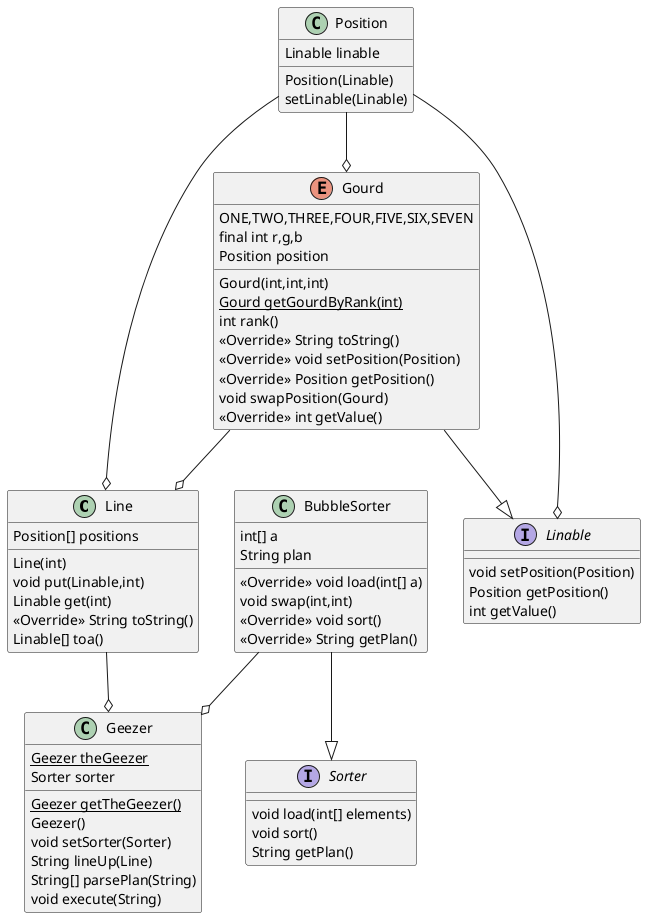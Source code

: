 @startuml

class Line{

    Position[] positions

    Line(int)
    void put(Linable,int)
    Linable get(int)
    <<Override>> String toString()
    Linable[] toa()

}

class Position{

    Linable linable

    Position(Linable)
    setLinable(Linable)
}

class Geezer{

    {static} Geezer theGeezer
    Sorter sorter

    {static} Geezer getTheGeezer()
    Geezer()
    void setSorter(Sorter)
    String lineUp(Line)
    String[] parsePlan(String)
    void execute(String)

}

interface Sorter{

    void load(int[] elements)
    void sort()
    String getPlan()

}

class BubbleSorter{

    int[] a 
    String plan

    <<Override>> void load(int[] a)
    void swap(int,int)
    <<Override>> void sort()
    <<Override>> String getPlan()

}

interface Linable{

    void setPosition(Position)
    Position getPosition()
    int getValue()

}

enum Gourd{

    ONE,TWO,THREE,FOUR,FIVE,SIX,SEVEN
    final int r,g,b
    Position position

    Gourd(int,int,int)
    {static} Gourd getGourdByRank(int)
    int rank()
    <<Override>> String toString()
    <<Override>> void setPosition(Position)
    <<Override>> Position getPosition()
    void swapPosition(Gourd)
    <<Override>> int getValue()
}

BubbleSorter --|> Sorter
BubbleSorter --o Geezer
Gourd --|> Linable
Gourd --o Line
Line --o Geezer
Position --o Line
Position --o Linable
Position --o Gourd

@enduml


